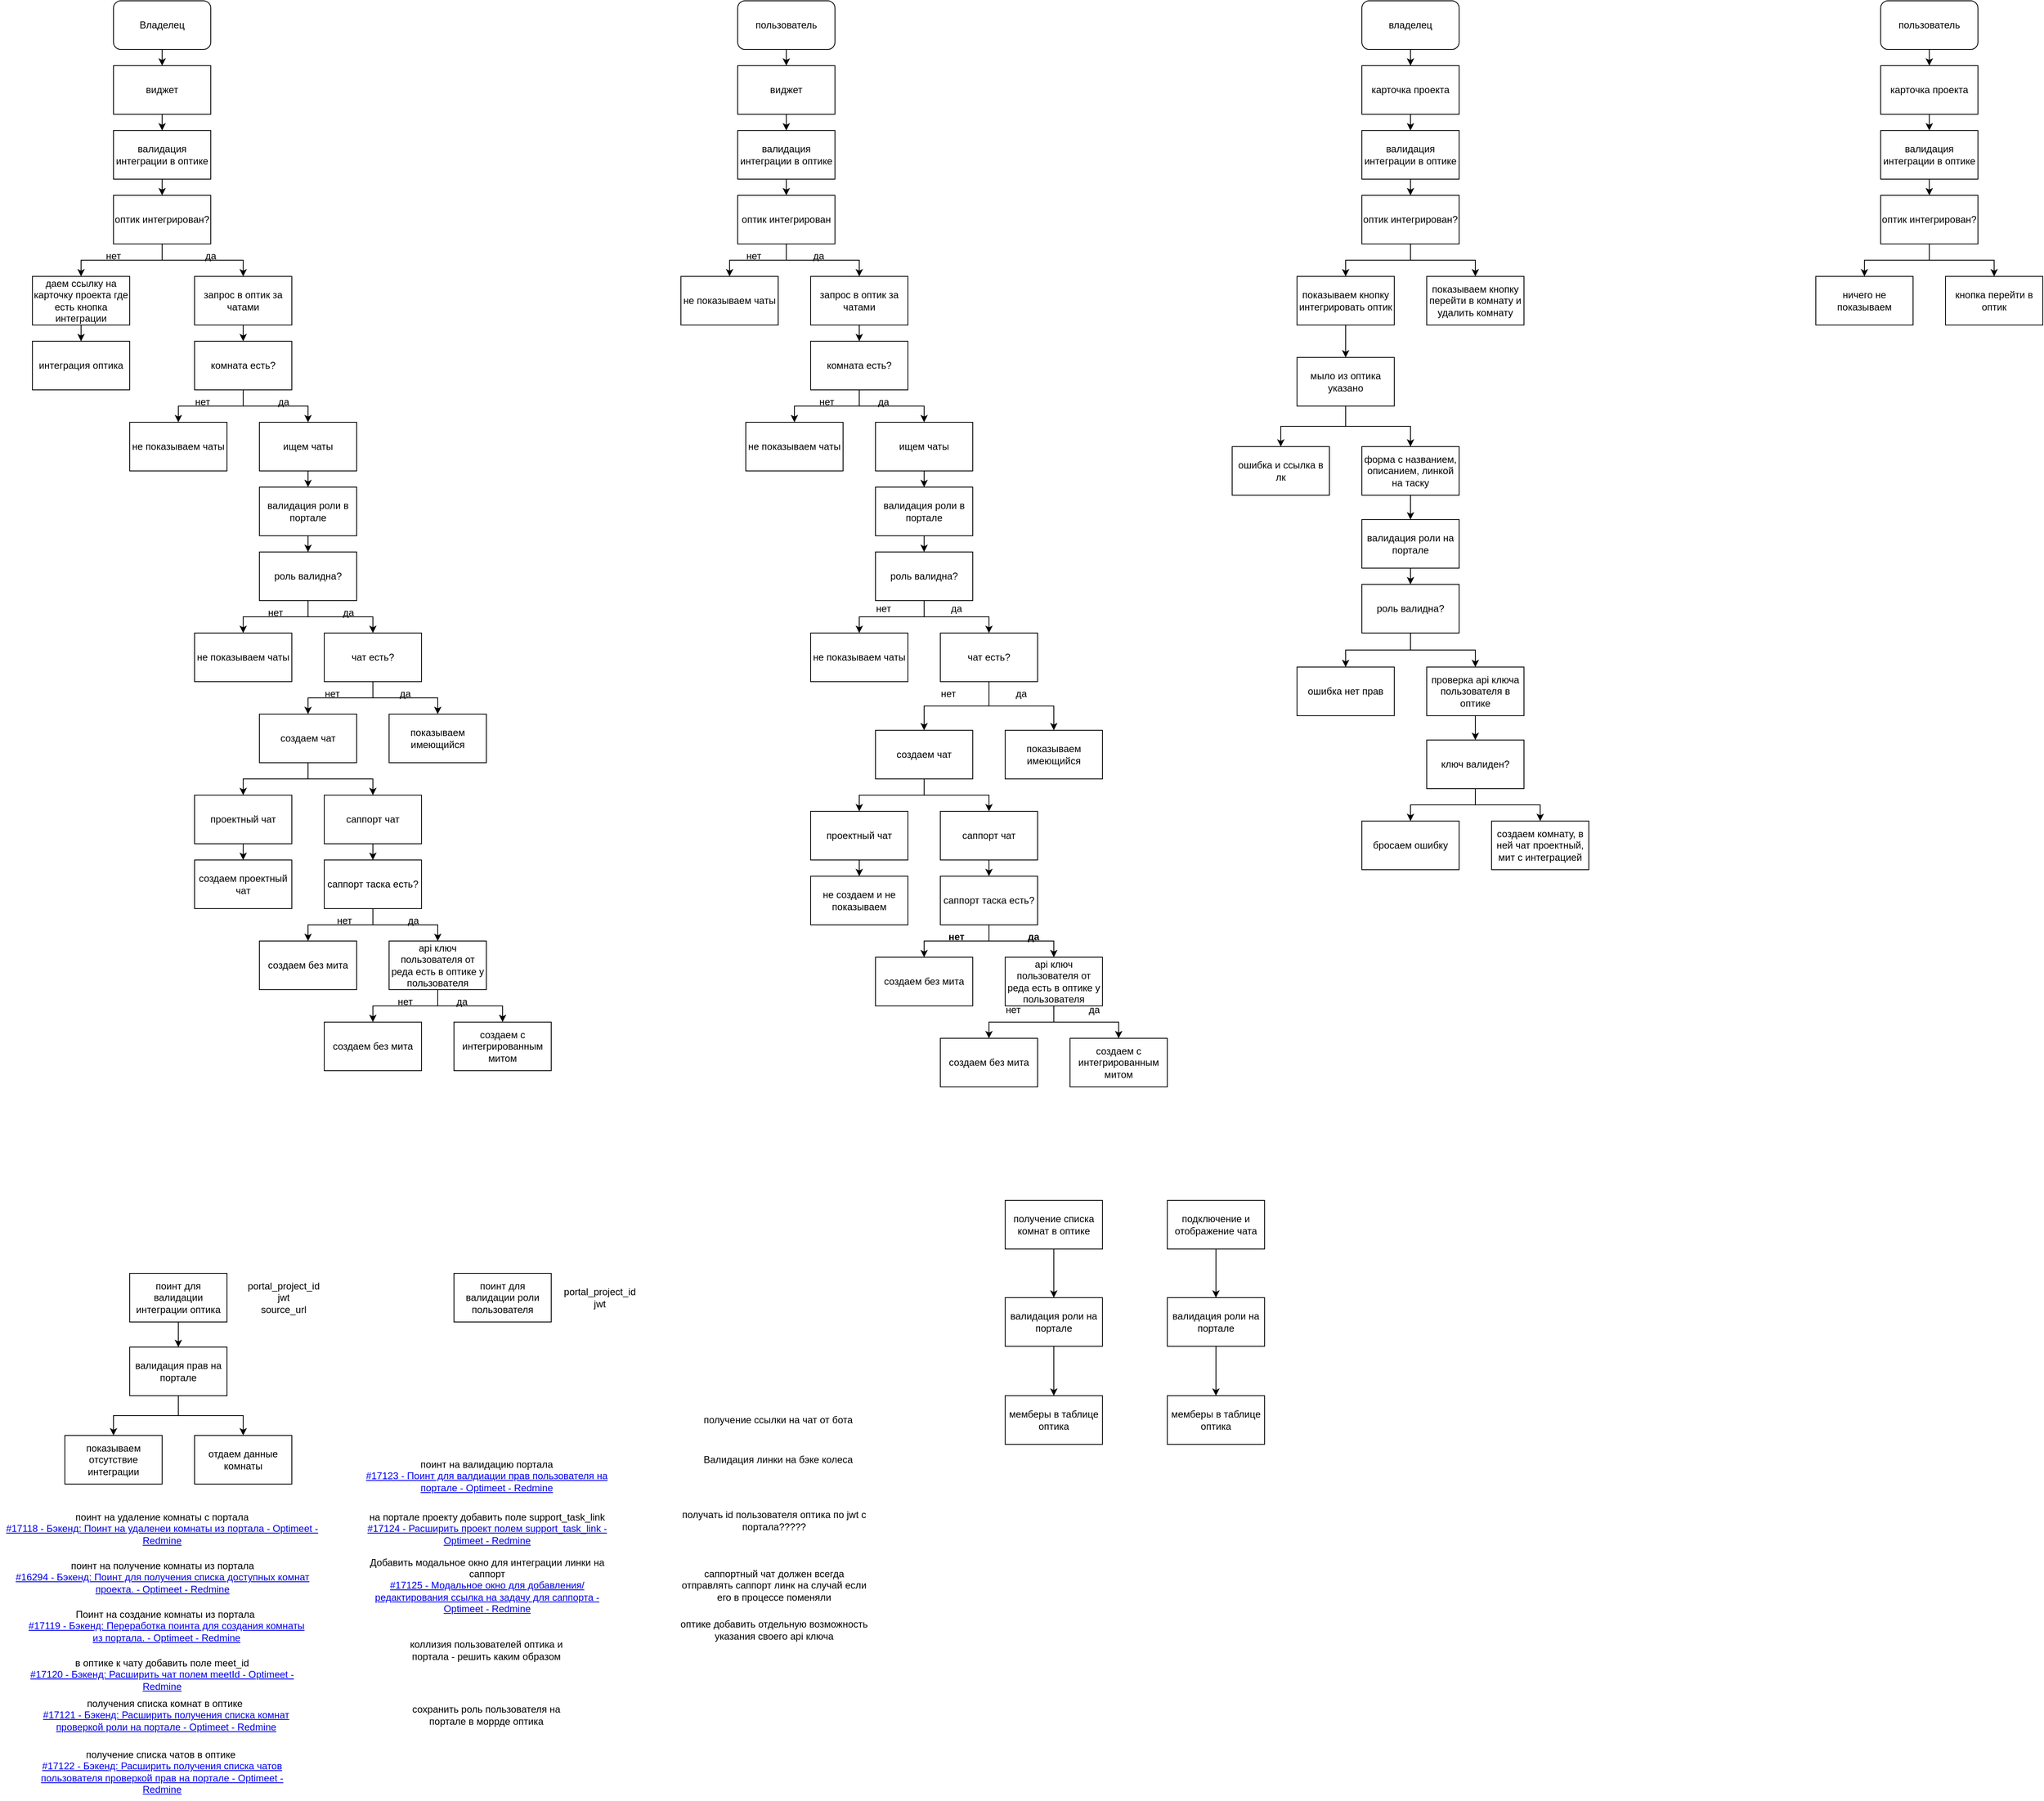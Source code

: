 <mxfile version="26.2.9">
  <diagram name="Page-1" id="PWExgOceeNL8ptxZuhD9">
    <mxGraphModel dx="1420" dy="752" grid="1" gridSize="10" guides="1" tooltips="1" connect="1" arrows="1" fold="1" page="1" pageScale="1" pageWidth="850" pageHeight="1100" math="0" shadow="0">
      <root>
        <mxCell id="0" />
        <mxCell id="1" parent="0" />
        <mxCell id="JFKOX9k7c02xnwiExy_c-92" style="edgeStyle=orthogonalEdgeStyle;rounded=0;orthogonalLoop=1;jettySize=auto;html=1;exitX=0.5;exitY=1;exitDx=0;exitDy=0;entryX=0.5;entryY=0;entryDx=0;entryDy=0;" parent="1" source="JFKOX9k7c02xnwiExy_c-3" target="JFKOX9k7c02xnwiExy_c-4" edge="1">
          <mxGeometry relative="1" as="geometry" />
        </mxCell>
        <mxCell id="JFKOX9k7c02xnwiExy_c-3" value="Владелец" style="rounded=1;whiteSpace=wrap;html=1;" parent="1" vertex="1">
          <mxGeometry x="140" width="120" height="60" as="geometry" />
        </mxCell>
        <mxCell id="JFKOX9k7c02xnwiExy_c-93" style="edgeStyle=orthogonalEdgeStyle;rounded=0;orthogonalLoop=1;jettySize=auto;html=1;exitX=0.5;exitY=1;exitDx=0;exitDy=0;" parent="1" source="JFKOX9k7c02xnwiExy_c-4" target="JFKOX9k7c02xnwiExy_c-82" edge="1">
          <mxGeometry relative="1" as="geometry" />
        </mxCell>
        <mxCell id="JFKOX9k7c02xnwiExy_c-4" value="виджет" style="rounded=0;whiteSpace=wrap;html=1;" parent="1" vertex="1">
          <mxGeometry x="140" y="80" width="120" height="60" as="geometry" />
        </mxCell>
        <mxCell id="JFKOX9k7c02xnwiExy_c-96" style="edgeStyle=orthogonalEdgeStyle;rounded=0;orthogonalLoop=1;jettySize=auto;html=1;exitX=0.5;exitY=1;exitDx=0;exitDy=0;" parent="1" source="JFKOX9k7c02xnwiExy_c-5" target="JFKOX9k7c02xnwiExy_c-6" edge="1">
          <mxGeometry relative="1" as="geometry" />
        </mxCell>
        <mxCell id="JFKOX9k7c02xnwiExy_c-97" style="edgeStyle=orthogonalEdgeStyle;rounded=0;orthogonalLoop=1;jettySize=auto;html=1;exitX=0.5;exitY=1;exitDx=0;exitDy=0;entryX=0.5;entryY=0;entryDx=0;entryDy=0;" parent="1" source="JFKOX9k7c02xnwiExy_c-5" target="JFKOX9k7c02xnwiExy_c-7" edge="1">
          <mxGeometry relative="1" as="geometry" />
        </mxCell>
        <mxCell id="JFKOX9k7c02xnwiExy_c-5" value="оптик интегрирован?" style="rounded=0;whiteSpace=wrap;html=1;" parent="1" vertex="1">
          <mxGeometry x="140" y="240" width="120" height="60" as="geometry" />
        </mxCell>
        <mxCell id="JFKOX9k7c02xnwiExy_c-98" style="edgeStyle=orthogonalEdgeStyle;rounded=0;orthogonalLoop=1;jettySize=auto;html=1;exitX=0.5;exitY=1;exitDx=0;exitDy=0;" parent="1" source="JFKOX9k7c02xnwiExy_c-6" target="JFKOX9k7c02xnwiExy_c-8" edge="1">
          <mxGeometry relative="1" as="geometry" />
        </mxCell>
        <mxCell id="JFKOX9k7c02xnwiExy_c-6" value="даем ссылку на карточку проекта где есть кнопка интеграции" style="rounded=0;whiteSpace=wrap;html=1;" parent="1" vertex="1">
          <mxGeometry x="40" y="340" width="120" height="60" as="geometry" />
        </mxCell>
        <mxCell id="JFKOX9k7c02xnwiExy_c-99" style="edgeStyle=orthogonalEdgeStyle;rounded=0;orthogonalLoop=1;jettySize=auto;html=1;exitX=0.5;exitY=1;exitDx=0;exitDy=0;entryX=0.5;entryY=0;entryDx=0;entryDy=0;" parent="1" source="JFKOX9k7c02xnwiExy_c-7" target="JFKOX9k7c02xnwiExy_c-9" edge="1">
          <mxGeometry relative="1" as="geometry" />
        </mxCell>
        <mxCell id="JFKOX9k7c02xnwiExy_c-7" value="запрос в оптик за чатами" style="rounded=0;whiteSpace=wrap;html=1;" parent="1" vertex="1">
          <mxGeometry x="240" y="340" width="120" height="60" as="geometry" />
        </mxCell>
        <mxCell id="JFKOX9k7c02xnwiExy_c-8" value="интеграция оптика" style="rounded=0;whiteSpace=wrap;html=1;" parent="1" vertex="1">
          <mxGeometry x="40" y="420" width="120" height="60" as="geometry" />
        </mxCell>
        <mxCell id="JFKOX9k7c02xnwiExy_c-100" style="edgeStyle=orthogonalEdgeStyle;rounded=0;orthogonalLoop=1;jettySize=auto;html=1;exitX=0.5;exitY=1;exitDx=0;exitDy=0;" parent="1" source="JFKOX9k7c02xnwiExy_c-9" target="JFKOX9k7c02xnwiExy_c-10" edge="1">
          <mxGeometry relative="1" as="geometry" />
        </mxCell>
        <mxCell id="JFKOX9k7c02xnwiExy_c-101" style="edgeStyle=orthogonalEdgeStyle;rounded=0;orthogonalLoop=1;jettySize=auto;html=1;exitX=0.5;exitY=1;exitDx=0;exitDy=0;" parent="1" source="JFKOX9k7c02xnwiExy_c-9" target="JFKOX9k7c02xnwiExy_c-11" edge="1">
          <mxGeometry relative="1" as="geometry" />
        </mxCell>
        <mxCell id="JFKOX9k7c02xnwiExy_c-9" value="комната есть?" style="rounded=0;whiteSpace=wrap;html=1;" parent="1" vertex="1">
          <mxGeometry x="240" y="420" width="120" height="60" as="geometry" />
        </mxCell>
        <mxCell id="JFKOX9k7c02xnwiExy_c-10" value="не показываем чаты" style="rounded=0;whiteSpace=wrap;html=1;" parent="1" vertex="1">
          <mxGeometry x="160" y="520" width="120" height="60" as="geometry" />
        </mxCell>
        <mxCell id="JFKOX9k7c02xnwiExy_c-102" style="edgeStyle=orthogonalEdgeStyle;rounded=0;orthogonalLoop=1;jettySize=auto;html=1;exitX=0.5;exitY=1;exitDx=0;exitDy=0;entryX=0.5;entryY=0;entryDx=0;entryDy=0;" parent="1" source="JFKOX9k7c02xnwiExy_c-11" target="JFKOX9k7c02xnwiExy_c-14" edge="1">
          <mxGeometry relative="1" as="geometry" />
        </mxCell>
        <mxCell id="JFKOX9k7c02xnwiExy_c-11" value="ищем чаты" style="rounded=0;whiteSpace=wrap;html=1;" parent="1" vertex="1">
          <mxGeometry x="320" y="520" width="120" height="60" as="geometry" />
        </mxCell>
        <mxCell id="JFKOX9k7c02xnwiExy_c-103" style="edgeStyle=orthogonalEdgeStyle;rounded=0;orthogonalLoop=1;jettySize=auto;html=1;exitX=0.5;exitY=1;exitDx=0;exitDy=0;" parent="1" source="JFKOX9k7c02xnwiExy_c-14" target="JFKOX9k7c02xnwiExy_c-15" edge="1">
          <mxGeometry relative="1" as="geometry" />
        </mxCell>
        <mxCell id="JFKOX9k7c02xnwiExy_c-14" value="валидация роли в портале" style="rounded=0;whiteSpace=wrap;html=1;" parent="1" vertex="1">
          <mxGeometry x="320" y="600" width="120" height="60" as="geometry" />
        </mxCell>
        <mxCell id="JFKOX9k7c02xnwiExy_c-104" style="edgeStyle=orthogonalEdgeStyle;rounded=0;orthogonalLoop=1;jettySize=auto;html=1;exitX=0.5;exitY=1;exitDx=0;exitDy=0;" parent="1" source="JFKOX9k7c02xnwiExy_c-15" target="JFKOX9k7c02xnwiExy_c-16" edge="1">
          <mxGeometry relative="1" as="geometry" />
        </mxCell>
        <mxCell id="JFKOX9k7c02xnwiExy_c-105" style="edgeStyle=orthogonalEdgeStyle;rounded=0;orthogonalLoop=1;jettySize=auto;html=1;exitX=0.5;exitY=1;exitDx=0;exitDy=0;" parent="1" source="JFKOX9k7c02xnwiExy_c-15" target="JFKOX9k7c02xnwiExy_c-17" edge="1">
          <mxGeometry relative="1" as="geometry" />
        </mxCell>
        <mxCell id="JFKOX9k7c02xnwiExy_c-15" value="роль валидна?" style="rounded=0;whiteSpace=wrap;html=1;" parent="1" vertex="1">
          <mxGeometry x="320" y="680" width="120" height="60" as="geometry" />
        </mxCell>
        <mxCell id="JFKOX9k7c02xnwiExy_c-16" value="не показываем чаты" style="rounded=0;whiteSpace=wrap;html=1;" parent="1" vertex="1">
          <mxGeometry x="240" y="780" width="120" height="60" as="geometry" />
        </mxCell>
        <mxCell id="JFKOX9k7c02xnwiExy_c-106" style="edgeStyle=orthogonalEdgeStyle;rounded=0;orthogonalLoop=1;jettySize=auto;html=1;exitX=0.5;exitY=1;exitDx=0;exitDy=0;" parent="1" source="JFKOX9k7c02xnwiExy_c-17" target="JFKOX9k7c02xnwiExy_c-18" edge="1">
          <mxGeometry relative="1" as="geometry" />
        </mxCell>
        <mxCell id="JFKOX9k7c02xnwiExy_c-107" style="edgeStyle=orthogonalEdgeStyle;rounded=0;orthogonalLoop=1;jettySize=auto;html=1;exitX=0.5;exitY=1;exitDx=0;exitDy=0;" parent="1" source="JFKOX9k7c02xnwiExy_c-17" target="JFKOX9k7c02xnwiExy_c-19" edge="1">
          <mxGeometry relative="1" as="geometry" />
        </mxCell>
        <mxCell id="JFKOX9k7c02xnwiExy_c-17" value="чат есть?" style="rounded=0;whiteSpace=wrap;html=1;" parent="1" vertex="1">
          <mxGeometry x="400" y="780" width="120" height="60" as="geometry" />
        </mxCell>
        <mxCell id="JFKOX9k7c02xnwiExy_c-108" style="edgeStyle=orthogonalEdgeStyle;rounded=0;orthogonalLoop=1;jettySize=auto;html=1;exitX=0.5;exitY=1;exitDx=0;exitDy=0;entryX=0.5;entryY=0;entryDx=0;entryDy=0;" parent="1" source="JFKOX9k7c02xnwiExy_c-18" target="JFKOX9k7c02xnwiExy_c-20" edge="1">
          <mxGeometry relative="1" as="geometry" />
        </mxCell>
        <mxCell id="JFKOX9k7c02xnwiExy_c-109" style="edgeStyle=orthogonalEdgeStyle;rounded=0;orthogonalLoop=1;jettySize=auto;html=1;exitX=0.5;exitY=1;exitDx=0;exitDy=0;" parent="1" source="JFKOX9k7c02xnwiExy_c-18" target="JFKOX9k7c02xnwiExy_c-21" edge="1">
          <mxGeometry relative="1" as="geometry" />
        </mxCell>
        <mxCell id="JFKOX9k7c02xnwiExy_c-18" value="создаем чат" style="rounded=0;whiteSpace=wrap;html=1;" parent="1" vertex="1">
          <mxGeometry x="320" y="880" width="120" height="60" as="geometry" />
        </mxCell>
        <mxCell id="JFKOX9k7c02xnwiExy_c-19" value="показываем имеющийся" style="rounded=0;whiteSpace=wrap;html=1;" parent="1" vertex="1">
          <mxGeometry x="480" y="880" width="120" height="60" as="geometry" />
        </mxCell>
        <mxCell id="JFKOX9k7c02xnwiExy_c-110" style="edgeStyle=orthogonalEdgeStyle;rounded=0;orthogonalLoop=1;jettySize=auto;html=1;exitX=0.5;exitY=1;exitDx=0;exitDy=0;entryX=0.5;entryY=0;entryDx=0;entryDy=0;" parent="1" source="JFKOX9k7c02xnwiExy_c-20" target="JFKOX9k7c02xnwiExy_c-22" edge="1">
          <mxGeometry relative="1" as="geometry" />
        </mxCell>
        <mxCell id="JFKOX9k7c02xnwiExy_c-20" value="проектный чат" style="rounded=0;whiteSpace=wrap;html=1;" parent="1" vertex="1">
          <mxGeometry x="240" y="980" width="120" height="60" as="geometry" />
        </mxCell>
        <mxCell id="JFKOX9k7c02xnwiExy_c-111" style="edgeStyle=orthogonalEdgeStyle;rounded=0;orthogonalLoop=1;jettySize=auto;html=1;exitX=0.5;exitY=1;exitDx=0;exitDy=0;entryX=0.5;entryY=0;entryDx=0;entryDy=0;" parent="1" source="JFKOX9k7c02xnwiExy_c-21" target="JFKOX9k7c02xnwiExy_c-23" edge="1">
          <mxGeometry relative="1" as="geometry" />
        </mxCell>
        <mxCell id="JFKOX9k7c02xnwiExy_c-21" value="саппорт чат" style="rounded=0;whiteSpace=wrap;html=1;" parent="1" vertex="1">
          <mxGeometry x="400" y="980" width="120" height="60" as="geometry" />
        </mxCell>
        <mxCell id="JFKOX9k7c02xnwiExy_c-22" value="создаем проектный чат" style="rounded=0;whiteSpace=wrap;html=1;" parent="1" vertex="1">
          <mxGeometry x="240" y="1060" width="120" height="60" as="geometry" />
        </mxCell>
        <mxCell id="JFKOX9k7c02xnwiExy_c-112" style="edgeStyle=orthogonalEdgeStyle;rounded=0;orthogonalLoop=1;jettySize=auto;html=1;exitX=0.5;exitY=1;exitDx=0;exitDy=0;entryX=0.5;entryY=0;entryDx=0;entryDy=0;" parent="1" source="JFKOX9k7c02xnwiExy_c-23" target="JFKOX9k7c02xnwiExy_c-24" edge="1">
          <mxGeometry relative="1" as="geometry" />
        </mxCell>
        <mxCell id="JFKOX9k7c02xnwiExy_c-113" style="edgeStyle=orthogonalEdgeStyle;rounded=0;orthogonalLoop=1;jettySize=auto;html=1;exitX=0.5;exitY=1;exitDx=0;exitDy=0;" parent="1" source="JFKOX9k7c02xnwiExy_c-23" target="JFKOX9k7c02xnwiExy_c-31" edge="1">
          <mxGeometry relative="1" as="geometry" />
        </mxCell>
        <mxCell id="JFKOX9k7c02xnwiExy_c-23" value="саппорт таска есть?" style="rounded=0;whiteSpace=wrap;html=1;" parent="1" vertex="1">
          <mxGeometry x="400" y="1060" width="120" height="60" as="geometry" />
        </mxCell>
        <mxCell id="JFKOX9k7c02xnwiExy_c-24" value="создаем без мита" style="rounded=0;whiteSpace=wrap;html=1;" parent="1" vertex="1">
          <mxGeometry x="320" y="1160" width="120" height="60" as="geometry" />
        </mxCell>
        <mxCell id="JFKOX9k7c02xnwiExy_c-25" value="создаем с интегрированным митом" style="rounded=0;whiteSpace=wrap;html=1;" parent="1" vertex="1">
          <mxGeometry x="560" y="1260" width="120" height="60" as="geometry" />
        </mxCell>
        <mxCell id="JFKOX9k7c02xnwiExy_c-137" style="edgeStyle=orthogonalEdgeStyle;rounded=0;orthogonalLoop=1;jettySize=auto;html=1;exitX=0.5;exitY=1;exitDx=0;exitDy=0;entryX=0.5;entryY=0;entryDx=0;entryDy=0;" parent="1" source="JFKOX9k7c02xnwiExy_c-26" target="JFKOX9k7c02xnwiExy_c-27" edge="1">
          <mxGeometry relative="1" as="geometry" />
        </mxCell>
        <mxCell id="JFKOX9k7c02xnwiExy_c-26" value="пользователь" style="rounded=1;whiteSpace=wrap;html=1;" parent="1" vertex="1">
          <mxGeometry x="910" width="120" height="60" as="geometry" />
        </mxCell>
        <mxCell id="JFKOX9k7c02xnwiExy_c-138" style="edgeStyle=orthogonalEdgeStyle;rounded=0;orthogonalLoop=1;jettySize=auto;html=1;exitX=0.5;exitY=1;exitDx=0;exitDy=0;" parent="1" source="JFKOX9k7c02xnwiExy_c-27" target="JFKOX9k7c02xnwiExy_c-83" edge="1">
          <mxGeometry relative="1" as="geometry" />
        </mxCell>
        <mxCell id="JFKOX9k7c02xnwiExy_c-27" value="виджет" style="rounded=0;whiteSpace=wrap;html=1;" parent="1" vertex="1">
          <mxGeometry x="910" y="80" width="120" height="60" as="geometry" />
        </mxCell>
        <mxCell id="JFKOX9k7c02xnwiExy_c-140" style="edgeStyle=orthogonalEdgeStyle;rounded=0;orthogonalLoop=1;jettySize=auto;html=1;exitX=0.5;exitY=1;exitDx=0;exitDy=0;entryX=0.5;entryY=0;entryDx=0;entryDy=0;" parent="1" source="JFKOX9k7c02xnwiExy_c-28" target="JFKOX9k7c02xnwiExy_c-29" edge="1">
          <mxGeometry relative="1" as="geometry" />
        </mxCell>
        <mxCell id="JFKOX9k7c02xnwiExy_c-141" style="edgeStyle=orthogonalEdgeStyle;rounded=0;orthogonalLoop=1;jettySize=auto;html=1;exitX=0.5;exitY=1;exitDx=0;exitDy=0;" parent="1" source="JFKOX9k7c02xnwiExy_c-28" target="JFKOX9k7c02xnwiExy_c-34" edge="1">
          <mxGeometry relative="1" as="geometry" />
        </mxCell>
        <mxCell id="JFKOX9k7c02xnwiExy_c-28" value="оптик интегрирован" style="rounded=0;whiteSpace=wrap;html=1;" parent="1" vertex="1">
          <mxGeometry x="910" y="240" width="120" height="60" as="geometry" />
        </mxCell>
        <mxCell id="JFKOX9k7c02xnwiExy_c-29" value="не показываем чаты" style="rounded=0;whiteSpace=wrap;html=1;" parent="1" vertex="1">
          <mxGeometry x="840" y="340" width="120" height="60" as="geometry" />
        </mxCell>
        <mxCell id="JFKOX9k7c02xnwiExy_c-114" style="edgeStyle=orthogonalEdgeStyle;rounded=0;orthogonalLoop=1;jettySize=auto;html=1;exitX=0.5;exitY=1;exitDx=0;exitDy=0;entryX=0.5;entryY=0;entryDx=0;entryDy=0;" parent="1" source="JFKOX9k7c02xnwiExy_c-31" target="JFKOX9k7c02xnwiExy_c-32" edge="1">
          <mxGeometry relative="1" as="geometry" />
        </mxCell>
        <mxCell id="JFKOX9k7c02xnwiExy_c-115" style="edgeStyle=orthogonalEdgeStyle;rounded=0;orthogonalLoop=1;jettySize=auto;html=1;exitX=0.5;exitY=1;exitDx=0;exitDy=0;" parent="1" source="JFKOX9k7c02xnwiExy_c-31" target="JFKOX9k7c02xnwiExy_c-25" edge="1">
          <mxGeometry relative="1" as="geometry" />
        </mxCell>
        <mxCell id="JFKOX9k7c02xnwiExy_c-31" value="api ключ пользователя от реда есть в оптике у пользователя" style="rounded=0;whiteSpace=wrap;html=1;" parent="1" vertex="1">
          <mxGeometry x="480" y="1160" width="120" height="60" as="geometry" />
        </mxCell>
        <mxCell id="JFKOX9k7c02xnwiExy_c-32" value="создаем без мита" style="rounded=0;whiteSpace=wrap;html=1;" parent="1" vertex="1">
          <mxGeometry x="400" y="1260" width="120" height="60" as="geometry" />
        </mxCell>
        <mxCell id="JFKOX9k7c02xnwiExy_c-142" style="edgeStyle=orthogonalEdgeStyle;rounded=0;orthogonalLoop=1;jettySize=auto;html=1;exitX=0.5;exitY=1;exitDx=0;exitDy=0;" parent="1" source="JFKOX9k7c02xnwiExy_c-34" target="JFKOX9k7c02xnwiExy_c-35" edge="1">
          <mxGeometry relative="1" as="geometry" />
        </mxCell>
        <mxCell id="JFKOX9k7c02xnwiExy_c-34" value="запрос в оптик за чатами" style="rounded=0;whiteSpace=wrap;html=1;" parent="1" vertex="1">
          <mxGeometry x="1000" y="340" width="120" height="60" as="geometry" />
        </mxCell>
        <mxCell id="JFKOX9k7c02xnwiExy_c-143" style="edgeStyle=orthogonalEdgeStyle;rounded=0;orthogonalLoop=1;jettySize=auto;html=1;exitX=0.5;exitY=1;exitDx=0;exitDy=0;" parent="1" source="JFKOX9k7c02xnwiExy_c-35" target="JFKOX9k7c02xnwiExy_c-37" edge="1">
          <mxGeometry relative="1" as="geometry" />
        </mxCell>
        <mxCell id="JFKOX9k7c02xnwiExy_c-145" style="edgeStyle=orthogonalEdgeStyle;rounded=0;orthogonalLoop=1;jettySize=auto;html=1;exitX=0.5;exitY=1;exitDx=0;exitDy=0;entryX=0.5;entryY=0;entryDx=0;entryDy=0;" parent="1" source="JFKOX9k7c02xnwiExy_c-35" target="JFKOX9k7c02xnwiExy_c-36" edge="1">
          <mxGeometry relative="1" as="geometry" />
        </mxCell>
        <mxCell id="JFKOX9k7c02xnwiExy_c-35" value="комната есть?" style="rounded=0;whiteSpace=wrap;html=1;" parent="1" vertex="1">
          <mxGeometry x="1000" y="420" width="120" height="60" as="geometry" />
        </mxCell>
        <mxCell id="JFKOX9k7c02xnwiExy_c-36" value="не показываем чаты" style="rounded=0;whiteSpace=wrap;html=1;" parent="1" vertex="1">
          <mxGeometry x="920" y="520" width="120" height="60" as="geometry" />
        </mxCell>
        <mxCell id="JFKOX9k7c02xnwiExy_c-146" style="edgeStyle=orthogonalEdgeStyle;rounded=0;orthogonalLoop=1;jettySize=auto;html=1;exitX=0.5;exitY=1;exitDx=0;exitDy=0;entryX=0.5;entryY=0;entryDx=0;entryDy=0;" parent="1" source="JFKOX9k7c02xnwiExy_c-37" target="JFKOX9k7c02xnwiExy_c-38" edge="1">
          <mxGeometry relative="1" as="geometry" />
        </mxCell>
        <mxCell id="JFKOX9k7c02xnwiExy_c-37" value="ищем чаты" style="rounded=0;whiteSpace=wrap;html=1;" parent="1" vertex="1">
          <mxGeometry x="1080" y="520" width="120" height="60" as="geometry" />
        </mxCell>
        <mxCell id="JFKOX9k7c02xnwiExy_c-147" style="edgeStyle=orthogonalEdgeStyle;rounded=0;orthogonalLoop=1;jettySize=auto;html=1;exitX=0.5;exitY=1;exitDx=0;exitDy=0;entryX=0.5;entryY=0;entryDx=0;entryDy=0;" parent="1" source="JFKOX9k7c02xnwiExy_c-38" target="JFKOX9k7c02xnwiExy_c-39" edge="1">
          <mxGeometry relative="1" as="geometry" />
        </mxCell>
        <mxCell id="JFKOX9k7c02xnwiExy_c-38" value="валидация роли в портале" style="rounded=0;whiteSpace=wrap;html=1;" parent="1" vertex="1">
          <mxGeometry x="1080" y="600" width="120" height="60" as="geometry" />
        </mxCell>
        <mxCell id="JFKOX9k7c02xnwiExy_c-148" style="edgeStyle=orthogonalEdgeStyle;rounded=0;orthogonalLoop=1;jettySize=auto;html=1;exitX=0.5;exitY=1;exitDx=0;exitDy=0;entryX=0.5;entryY=0;entryDx=0;entryDy=0;" parent="1" source="JFKOX9k7c02xnwiExy_c-39" target="JFKOX9k7c02xnwiExy_c-40" edge="1">
          <mxGeometry relative="1" as="geometry" />
        </mxCell>
        <mxCell id="JFKOX9k7c02xnwiExy_c-149" style="edgeStyle=orthogonalEdgeStyle;rounded=0;orthogonalLoop=1;jettySize=auto;html=1;exitX=0.5;exitY=1;exitDx=0;exitDy=0;" parent="1" source="JFKOX9k7c02xnwiExy_c-39" target="JFKOX9k7c02xnwiExy_c-41" edge="1">
          <mxGeometry relative="1" as="geometry" />
        </mxCell>
        <mxCell id="JFKOX9k7c02xnwiExy_c-39" value="роль валидна?" style="rounded=0;whiteSpace=wrap;html=1;" parent="1" vertex="1">
          <mxGeometry x="1080" y="680" width="120" height="60" as="geometry" />
        </mxCell>
        <mxCell id="JFKOX9k7c02xnwiExy_c-40" value="не показываем чаты" style="rounded=0;whiteSpace=wrap;html=1;" parent="1" vertex="1">
          <mxGeometry x="1000" y="780" width="120" height="60" as="geometry" />
        </mxCell>
        <mxCell id="JFKOX9k7c02xnwiExy_c-154" style="edgeStyle=orthogonalEdgeStyle;rounded=0;orthogonalLoop=1;jettySize=auto;html=1;exitX=0.5;exitY=1;exitDx=0;exitDy=0;" parent="1" source="JFKOX9k7c02xnwiExy_c-41" target="JFKOX9k7c02xnwiExy_c-42" edge="1">
          <mxGeometry relative="1" as="geometry" />
        </mxCell>
        <mxCell id="JFKOX9k7c02xnwiExy_c-155" style="edgeStyle=orthogonalEdgeStyle;rounded=0;orthogonalLoop=1;jettySize=auto;html=1;exitX=0.5;exitY=1;exitDx=0;exitDy=0;" parent="1" source="JFKOX9k7c02xnwiExy_c-41" target="JFKOX9k7c02xnwiExy_c-43" edge="1">
          <mxGeometry relative="1" as="geometry" />
        </mxCell>
        <mxCell id="JFKOX9k7c02xnwiExy_c-41" value="чат есть?" style="rounded=0;whiteSpace=wrap;html=1;" parent="1" vertex="1">
          <mxGeometry x="1160" y="780" width="120" height="60" as="geometry" />
        </mxCell>
        <mxCell id="JFKOX9k7c02xnwiExy_c-156" style="edgeStyle=orthogonalEdgeStyle;rounded=0;orthogonalLoop=1;jettySize=auto;html=1;exitX=0.5;exitY=1;exitDx=0;exitDy=0;" parent="1" source="JFKOX9k7c02xnwiExy_c-42" target="JFKOX9k7c02xnwiExy_c-44" edge="1">
          <mxGeometry relative="1" as="geometry" />
        </mxCell>
        <mxCell id="JFKOX9k7c02xnwiExy_c-157" style="edgeStyle=orthogonalEdgeStyle;rounded=0;orthogonalLoop=1;jettySize=auto;html=1;exitX=0.5;exitY=1;exitDx=0;exitDy=0;" parent="1" source="JFKOX9k7c02xnwiExy_c-42" target="JFKOX9k7c02xnwiExy_c-45" edge="1">
          <mxGeometry relative="1" as="geometry" />
        </mxCell>
        <mxCell id="JFKOX9k7c02xnwiExy_c-42" value="создаем чат" style="rounded=0;whiteSpace=wrap;html=1;" parent="1" vertex="1">
          <mxGeometry x="1080" y="900" width="120" height="60" as="geometry" />
        </mxCell>
        <mxCell id="JFKOX9k7c02xnwiExy_c-43" value="показываем имеющийся" style="rounded=0;whiteSpace=wrap;html=1;" parent="1" vertex="1">
          <mxGeometry x="1240" y="900" width="120" height="60" as="geometry" />
        </mxCell>
        <mxCell id="JFKOX9k7c02xnwiExy_c-158" style="edgeStyle=orthogonalEdgeStyle;rounded=0;orthogonalLoop=1;jettySize=auto;html=1;exitX=0.5;exitY=1;exitDx=0;exitDy=0;entryX=0.5;entryY=0;entryDx=0;entryDy=0;" parent="1" source="JFKOX9k7c02xnwiExy_c-44" target="JFKOX9k7c02xnwiExy_c-46" edge="1">
          <mxGeometry relative="1" as="geometry" />
        </mxCell>
        <mxCell id="JFKOX9k7c02xnwiExy_c-44" value="проектный чат" style="rounded=0;whiteSpace=wrap;html=1;" parent="1" vertex="1">
          <mxGeometry x="1000" y="1000" width="120" height="60" as="geometry" />
        </mxCell>
        <mxCell id="JFKOX9k7c02xnwiExy_c-159" style="edgeStyle=orthogonalEdgeStyle;rounded=0;orthogonalLoop=1;jettySize=auto;html=1;exitX=0.5;exitY=1;exitDx=0;exitDy=0;entryX=0.5;entryY=0;entryDx=0;entryDy=0;" parent="1" source="JFKOX9k7c02xnwiExy_c-45" target="JFKOX9k7c02xnwiExy_c-47" edge="1">
          <mxGeometry relative="1" as="geometry" />
        </mxCell>
        <mxCell id="JFKOX9k7c02xnwiExy_c-45" value="саппорт чат" style="rounded=0;whiteSpace=wrap;html=1;" parent="1" vertex="1">
          <mxGeometry x="1160" y="1000" width="120" height="60" as="geometry" />
        </mxCell>
        <mxCell id="JFKOX9k7c02xnwiExy_c-46" value="не создаем и не показываем" style="rounded=0;whiteSpace=wrap;html=1;" parent="1" vertex="1">
          <mxGeometry x="1000" y="1080" width="120" height="60" as="geometry" />
        </mxCell>
        <mxCell id="JFKOX9k7c02xnwiExy_c-160" style="edgeStyle=orthogonalEdgeStyle;rounded=0;orthogonalLoop=1;jettySize=auto;html=1;exitX=0.5;exitY=1;exitDx=0;exitDy=0;entryX=0.5;entryY=0;entryDx=0;entryDy=0;" parent="1" source="JFKOX9k7c02xnwiExy_c-47" target="JFKOX9k7c02xnwiExy_c-48" edge="1">
          <mxGeometry relative="1" as="geometry" />
        </mxCell>
        <mxCell id="JFKOX9k7c02xnwiExy_c-161" style="edgeStyle=orthogonalEdgeStyle;rounded=0;orthogonalLoop=1;jettySize=auto;html=1;exitX=0.5;exitY=1;exitDx=0;exitDy=0;" parent="1" source="JFKOX9k7c02xnwiExy_c-47" target="JFKOX9k7c02xnwiExy_c-50" edge="1">
          <mxGeometry relative="1" as="geometry" />
        </mxCell>
        <mxCell id="JFKOX9k7c02xnwiExy_c-47" value="саппорт таска есть?" style="rounded=0;whiteSpace=wrap;html=1;" parent="1" vertex="1">
          <mxGeometry x="1160" y="1080" width="120" height="60" as="geometry" />
        </mxCell>
        <mxCell id="JFKOX9k7c02xnwiExy_c-48" value="создаем без мита" style="rounded=0;whiteSpace=wrap;html=1;" parent="1" vertex="1">
          <mxGeometry x="1080" y="1180" width="120" height="60" as="geometry" />
        </mxCell>
        <mxCell id="JFKOX9k7c02xnwiExy_c-49" value="создаем с интегрированным митом" style="rounded=0;whiteSpace=wrap;html=1;" parent="1" vertex="1">
          <mxGeometry x="1320" y="1280" width="120" height="60" as="geometry" />
        </mxCell>
        <mxCell id="JFKOX9k7c02xnwiExy_c-162" style="edgeStyle=orthogonalEdgeStyle;rounded=0;orthogonalLoop=1;jettySize=auto;html=1;exitX=0.5;exitY=1;exitDx=0;exitDy=0;entryX=0.5;entryY=0;entryDx=0;entryDy=0;" parent="1" source="JFKOX9k7c02xnwiExy_c-50" target="JFKOX9k7c02xnwiExy_c-51" edge="1">
          <mxGeometry relative="1" as="geometry" />
        </mxCell>
        <mxCell id="JFKOX9k7c02xnwiExy_c-163" style="edgeStyle=orthogonalEdgeStyle;rounded=0;orthogonalLoop=1;jettySize=auto;html=1;exitX=0.5;exitY=1;exitDx=0;exitDy=0;" parent="1" source="JFKOX9k7c02xnwiExy_c-50" target="JFKOX9k7c02xnwiExy_c-49" edge="1">
          <mxGeometry relative="1" as="geometry" />
        </mxCell>
        <mxCell id="JFKOX9k7c02xnwiExy_c-50" value="api ключ пользователя от реда есть в оптике у пользователя" style="rounded=0;whiteSpace=wrap;html=1;" parent="1" vertex="1">
          <mxGeometry x="1240" y="1180" width="120" height="60" as="geometry" />
        </mxCell>
        <mxCell id="JFKOX9k7c02xnwiExy_c-51" value="создаем без мита" style="rounded=0;whiteSpace=wrap;html=1;" parent="1" vertex="1">
          <mxGeometry x="1160" y="1280" width="120" height="60" as="geometry" />
        </mxCell>
        <mxCell id="JFKOX9k7c02xnwiExy_c-178" style="edgeStyle=orthogonalEdgeStyle;rounded=0;orthogonalLoop=1;jettySize=auto;html=1;exitX=0.5;exitY=1;exitDx=0;exitDy=0;entryX=0.5;entryY=0;entryDx=0;entryDy=0;" parent="1" source="JFKOX9k7c02xnwiExy_c-53" target="JFKOX9k7c02xnwiExy_c-84" edge="1">
          <mxGeometry relative="1" as="geometry" />
        </mxCell>
        <mxCell id="JFKOX9k7c02xnwiExy_c-53" value="карточка проекта" style="rounded=0;whiteSpace=wrap;html=1;" parent="1" vertex="1">
          <mxGeometry x="1680" y="80" width="120" height="60" as="geometry" />
        </mxCell>
        <mxCell id="JFKOX9k7c02xnwiExy_c-177" style="edgeStyle=orthogonalEdgeStyle;rounded=0;orthogonalLoop=1;jettySize=auto;html=1;exitX=0.5;exitY=1;exitDx=0;exitDy=0;entryX=0.5;entryY=0;entryDx=0;entryDy=0;" parent="1" source="JFKOX9k7c02xnwiExy_c-54" target="JFKOX9k7c02xnwiExy_c-53" edge="1">
          <mxGeometry relative="1" as="geometry" />
        </mxCell>
        <mxCell id="JFKOX9k7c02xnwiExy_c-54" value="владелец" style="rounded=1;whiteSpace=wrap;html=1;" parent="1" vertex="1">
          <mxGeometry x="1680" width="120" height="60" as="geometry" />
        </mxCell>
        <mxCell id="JFKOX9k7c02xnwiExy_c-180" style="edgeStyle=orthogonalEdgeStyle;rounded=0;orthogonalLoop=1;jettySize=auto;html=1;exitX=0.5;exitY=1;exitDx=0;exitDy=0;entryX=0.5;entryY=0;entryDx=0;entryDy=0;" parent="1" source="JFKOX9k7c02xnwiExy_c-55" target="JFKOX9k7c02xnwiExy_c-57" edge="1">
          <mxGeometry relative="1" as="geometry" />
        </mxCell>
        <mxCell id="JFKOX9k7c02xnwiExy_c-191" style="edgeStyle=orthogonalEdgeStyle;rounded=0;orthogonalLoop=1;jettySize=auto;html=1;exitX=0.5;exitY=1;exitDx=0;exitDy=0;" parent="1" source="JFKOX9k7c02xnwiExy_c-55" target="JFKOX9k7c02xnwiExy_c-56" edge="1">
          <mxGeometry relative="1" as="geometry" />
        </mxCell>
        <mxCell id="JFKOX9k7c02xnwiExy_c-55" value="оптик интегрирован?" style="rounded=0;whiteSpace=wrap;html=1;" parent="1" vertex="1">
          <mxGeometry x="1680" y="240" width="120" height="60" as="geometry" />
        </mxCell>
        <mxCell id="JFKOX9k7c02xnwiExy_c-56" value="показываем кнопку перейти в комнату и удалить комнату" style="rounded=0;whiteSpace=wrap;html=1;" parent="1" vertex="1">
          <mxGeometry x="1760" y="340" width="120" height="60" as="geometry" />
        </mxCell>
        <mxCell id="JFKOX9k7c02xnwiExy_c-181" style="edgeStyle=orthogonalEdgeStyle;rounded=0;orthogonalLoop=1;jettySize=auto;html=1;exitX=0.5;exitY=1;exitDx=0;exitDy=0;entryX=0.5;entryY=0;entryDx=0;entryDy=0;" parent="1" source="JFKOX9k7c02xnwiExy_c-57" target="JFKOX9k7c02xnwiExy_c-58" edge="1">
          <mxGeometry relative="1" as="geometry" />
        </mxCell>
        <mxCell id="JFKOX9k7c02xnwiExy_c-57" value="показываем кнопку интегрировать оптик" style="rounded=0;whiteSpace=wrap;html=1;" parent="1" vertex="1">
          <mxGeometry x="1600" y="340" width="120" height="60" as="geometry" />
        </mxCell>
        <mxCell id="JFKOX9k7c02xnwiExy_c-182" style="edgeStyle=orthogonalEdgeStyle;rounded=0;orthogonalLoop=1;jettySize=auto;html=1;exitX=0.5;exitY=1;exitDx=0;exitDy=0;" parent="1" source="JFKOX9k7c02xnwiExy_c-58" target="JFKOX9k7c02xnwiExy_c-59" edge="1">
          <mxGeometry relative="1" as="geometry" />
        </mxCell>
        <mxCell id="JFKOX9k7c02xnwiExy_c-183" style="edgeStyle=orthogonalEdgeStyle;rounded=0;orthogonalLoop=1;jettySize=auto;html=1;exitX=0.5;exitY=1;exitDx=0;exitDy=0;" parent="1" source="JFKOX9k7c02xnwiExy_c-58" target="JFKOX9k7c02xnwiExy_c-60" edge="1">
          <mxGeometry relative="1" as="geometry" />
        </mxCell>
        <mxCell id="JFKOX9k7c02xnwiExy_c-58" value="мыло из оптика указано" style="rounded=0;whiteSpace=wrap;html=1;" parent="1" vertex="1">
          <mxGeometry x="1600" y="440" width="120" height="60" as="geometry" />
        </mxCell>
        <mxCell id="JFKOX9k7c02xnwiExy_c-59" value="ошибка и ссылка в лк" style="rounded=0;whiteSpace=wrap;html=1;" parent="1" vertex="1">
          <mxGeometry x="1520" y="550" width="120" height="60" as="geometry" />
        </mxCell>
        <mxCell id="JFKOX9k7c02xnwiExy_c-184" style="edgeStyle=orthogonalEdgeStyle;rounded=0;orthogonalLoop=1;jettySize=auto;html=1;exitX=0.5;exitY=1;exitDx=0;exitDy=0;entryX=0.5;entryY=0;entryDx=0;entryDy=0;" parent="1" source="JFKOX9k7c02xnwiExy_c-60" target="JFKOX9k7c02xnwiExy_c-61" edge="1">
          <mxGeometry relative="1" as="geometry" />
        </mxCell>
        <mxCell id="JFKOX9k7c02xnwiExy_c-60" value="форма с названием, описанием, линкой на таску" style="rounded=0;whiteSpace=wrap;html=1;" parent="1" vertex="1">
          <mxGeometry x="1680" y="550" width="120" height="60" as="geometry" />
        </mxCell>
        <mxCell id="JFKOX9k7c02xnwiExy_c-185" style="edgeStyle=orthogonalEdgeStyle;rounded=0;orthogonalLoop=1;jettySize=auto;html=1;exitX=0.5;exitY=1;exitDx=0;exitDy=0;" parent="1" source="JFKOX9k7c02xnwiExy_c-61" target="JFKOX9k7c02xnwiExy_c-62" edge="1">
          <mxGeometry relative="1" as="geometry" />
        </mxCell>
        <mxCell id="JFKOX9k7c02xnwiExy_c-61" value="валидация роли на портале" style="rounded=0;whiteSpace=wrap;html=1;" parent="1" vertex="1">
          <mxGeometry x="1680" y="640" width="120" height="60" as="geometry" />
        </mxCell>
        <mxCell id="JFKOX9k7c02xnwiExy_c-186" style="edgeStyle=orthogonalEdgeStyle;rounded=0;orthogonalLoop=1;jettySize=auto;html=1;exitX=0.5;exitY=1;exitDx=0;exitDy=0;entryX=0.5;entryY=0;entryDx=0;entryDy=0;" parent="1" source="JFKOX9k7c02xnwiExy_c-62" target="JFKOX9k7c02xnwiExy_c-63" edge="1">
          <mxGeometry relative="1" as="geometry" />
        </mxCell>
        <mxCell id="JFKOX9k7c02xnwiExy_c-187" style="edgeStyle=orthogonalEdgeStyle;rounded=0;orthogonalLoop=1;jettySize=auto;html=1;exitX=0.5;exitY=1;exitDx=0;exitDy=0;" parent="1" source="JFKOX9k7c02xnwiExy_c-62" target="JFKOX9k7c02xnwiExy_c-64" edge="1">
          <mxGeometry relative="1" as="geometry" />
        </mxCell>
        <mxCell id="JFKOX9k7c02xnwiExy_c-62" value="роль валидна?" style="rounded=0;whiteSpace=wrap;html=1;" parent="1" vertex="1">
          <mxGeometry x="1680" y="720" width="120" height="60" as="geometry" />
        </mxCell>
        <mxCell id="JFKOX9k7c02xnwiExy_c-63" value="ошибка нет прав" style="rounded=0;whiteSpace=wrap;html=1;" parent="1" vertex="1">
          <mxGeometry x="1600" y="822" width="120" height="60" as="geometry" />
        </mxCell>
        <mxCell id="JFKOX9k7c02xnwiExy_c-188" style="edgeStyle=orthogonalEdgeStyle;rounded=0;orthogonalLoop=1;jettySize=auto;html=1;exitX=0.5;exitY=1;exitDx=0;exitDy=0;entryX=0.5;entryY=0;entryDx=0;entryDy=0;" parent="1" source="JFKOX9k7c02xnwiExy_c-64" target="JFKOX9k7c02xnwiExy_c-65" edge="1">
          <mxGeometry relative="1" as="geometry" />
        </mxCell>
        <mxCell id="JFKOX9k7c02xnwiExy_c-64" value="проверка api ключа пользователя в оптике" style="rounded=0;whiteSpace=wrap;html=1;" parent="1" vertex="1">
          <mxGeometry x="1760" y="822" width="120" height="60" as="geometry" />
        </mxCell>
        <mxCell id="JFKOX9k7c02xnwiExy_c-189" style="edgeStyle=orthogonalEdgeStyle;rounded=0;orthogonalLoop=1;jettySize=auto;html=1;exitX=0.5;exitY=1;exitDx=0;exitDy=0;" parent="1" source="JFKOX9k7c02xnwiExy_c-65" target="JFKOX9k7c02xnwiExy_c-67" edge="1">
          <mxGeometry relative="1" as="geometry" />
        </mxCell>
        <mxCell id="JFKOX9k7c02xnwiExy_c-190" style="edgeStyle=orthogonalEdgeStyle;rounded=0;orthogonalLoop=1;jettySize=auto;html=1;exitX=0.5;exitY=1;exitDx=0;exitDy=0;" parent="1" source="JFKOX9k7c02xnwiExy_c-65" target="JFKOX9k7c02xnwiExy_c-66" edge="1">
          <mxGeometry relative="1" as="geometry" />
        </mxCell>
        <mxCell id="JFKOX9k7c02xnwiExy_c-65" value="ключ валиден?" style="rounded=0;whiteSpace=wrap;html=1;" parent="1" vertex="1">
          <mxGeometry x="1760" y="912" width="120" height="60" as="geometry" />
        </mxCell>
        <mxCell id="JFKOX9k7c02xnwiExy_c-66" value="создаем комнату, в ней чат проектный, мит с интеграцией" style="rounded=0;whiteSpace=wrap;html=1;" parent="1" vertex="1">
          <mxGeometry x="1840" y="1012" width="120" height="60" as="geometry" />
        </mxCell>
        <mxCell id="JFKOX9k7c02xnwiExy_c-67" value="бросаем ошибку" style="rounded=0;whiteSpace=wrap;html=1;" parent="1" vertex="1">
          <mxGeometry x="1680" y="1012" width="120" height="60" as="geometry" />
        </mxCell>
        <mxCell id="JFKOX9k7c02xnwiExy_c-192" style="edgeStyle=orthogonalEdgeStyle;rounded=0;orthogonalLoop=1;jettySize=auto;html=1;exitX=0.5;exitY=1;exitDx=0;exitDy=0;entryX=0.5;entryY=0;entryDx=0;entryDy=0;" parent="1" source="JFKOX9k7c02xnwiExy_c-69" target="JFKOX9k7c02xnwiExy_c-70" edge="1">
          <mxGeometry relative="1" as="geometry" />
        </mxCell>
        <mxCell id="JFKOX9k7c02xnwiExy_c-69" value="пользователь" style="rounded=1;whiteSpace=wrap;html=1;" parent="1" vertex="1">
          <mxGeometry x="2320" width="120" height="60" as="geometry" />
        </mxCell>
        <mxCell id="JFKOX9k7c02xnwiExy_c-193" style="edgeStyle=orthogonalEdgeStyle;rounded=0;orthogonalLoop=1;jettySize=auto;html=1;exitX=0.5;exitY=1;exitDx=0;exitDy=0;entryX=0.5;entryY=0;entryDx=0;entryDy=0;" parent="1" source="JFKOX9k7c02xnwiExy_c-70" target="JFKOX9k7c02xnwiExy_c-85" edge="1">
          <mxGeometry relative="1" as="geometry" />
        </mxCell>
        <mxCell id="JFKOX9k7c02xnwiExy_c-70" value="карточка проекта" style="rounded=0;whiteSpace=wrap;html=1;" parent="1" vertex="1">
          <mxGeometry x="2320" y="80" width="120" height="60" as="geometry" />
        </mxCell>
        <mxCell id="JFKOX9k7c02xnwiExy_c-195" style="edgeStyle=orthogonalEdgeStyle;rounded=0;orthogonalLoop=1;jettySize=auto;html=1;exitX=0.5;exitY=1;exitDx=0;exitDy=0;entryX=0.5;entryY=0;entryDx=0;entryDy=0;" parent="1" source="JFKOX9k7c02xnwiExy_c-71" target="JFKOX9k7c02xnwiExy_c-72" edge="1">
          <mxGeometry relative="1" as="geometry" />
        </mxCell>
        <mxCell id="JFKOX9k7c02xnwiExy_c-196" style="edgeStyle=orthogonalEdgeStyle;rounded=0;orthogonalLoop=1;jettySize=auto;html=1;exitX=0.5;exitY=1;exitDx=0;exitDy=0;" parent="1" source="JFKOX9k7c02xnwiExy_c-71" target="JFKOX9k7c02xnwiExy_c-73" edge="1">
          <mxGeometry relative="1" as="geometry" />
        </mxCell>
        <mxCell id="JFKOX9k7c02xnwiExy_c-71" value="оптик интегрирован?" style="rounded=0;whiteSpace=wrap;html=1;" parent="1" vertex="1">
          <mxGeometry x="2320" y="240" width="120" height="60" as="geometry" />
        </mxCell>
        <mxCell id="JFKOX9k7c02xnwiExy_c-72" value="ничего не показываем" style="rounded=0;whiteSpace=wrap;html=1;" parent="1" vertex="1">
          <mxGeometry x="2240" y="340" width="120" height="60" as="geometry" />
        </mxCell>
        <mxCell id="JFKOX9k7c02xnwiExy_c-73" value="кнопка перейти в оптик" style="rounded=0;whiteSpace=wrap;html=1;" parent="1" vertex="1">
          <mxGeometry x="2400" y="340" width="120" height="60" as="geometry" />
        </mxCell>
        <mxCell id="JFKOX9k7c02xnwiExy_c-170" style="edgeStyle=orthogonalEdgeStyle;rounded=0;orthogonalLoop=1;jettySize=auto;html=1;exitX=0.5;exitY=1;exitDx=0;exitDy=0;" parent="1" source="JFKOX9k7c02xnwiExy_c-74" target="JFKOX9k7c02xnwiExy_c-78" edge="1">
          <mxGeometry relative="1" as="geometry" />
        </mxCell>
        <mxCell id="JFKOX9k7c02xnwiExy_c-74" value="поинт для валидации интеграции оптика" style="rounded=0;whiteSpace=wrap;html=1;" parent="1" vertex="1">
          <mxGeometry x="160" y="1570" width="120" height="60" as="geometry" />
        </mxCell>
        <mxCell id="JFKOX9k7c02xnwiExy_c-75" value="поинт для валидации роли пользователя" style="rounded=0;whiteSpace=wrap;html=1;" parent="1" vertex="1">
          <mxGeometry x="560" y="1570" width="120" height="60" as="geometry" />
        </mxCell>
        <mxCell id="JFKOX9k7c02xnwiExy_c-171" style="edgeStyle=orthogonalEdgeStyle;rounded=0;orthogonalLoop=1;jettySize=auto;html=1;exitX=0.5;exitY=1;exitDx=0;exitDy=0;entryX=0.5;entryY=0;entryDx=0;entryDy=0;" parent="1" source="JFKOX9k7c02xnwiExy_c-78" target="JFKOX9k7c02xnwiExy_c-80" edge="1">
          <mxGeometry relative="1" as="geometry" />
        </mxCell>
        <mxCell id="JFKOX9k7c02xnwiExy_c-172" style="edgeStyle=orthogonalEdgeStyle;rounded=0;orthogonalLoop=1;jettySize=auto;html=1;exitX=0.5;exitY=1;exitDx=0;exitDy=0;" parent="1" source="JFKOX9k7c02xnwiExy_c-78" target="JFKOX9k7c02xnwiExy_c-81" edge="1">
          <mxGeometry relative="1" as="geometry" />
        </mxCell>
        <mxCell id="JFKOX9k7c02xnwiExy_c-78" value="валидация прав на портале" style="rounded=0;whiteSpace=wrap;html=1;" parent="1" vertex="1">
          <mxGeometry x="160" y="1661" width="120" height="60" as="geometry" />
        </mxCell>
        <mxCell id="JFKOX9k7c02xnwiExy_c-80" value="показываем отсутствие интеграции" style="rounded=0;whiteSpace=wrap;html=1;" parent="1" vertex="1">
          <mxGeometry x="80" y="1770" width="120" height="60" as="geometry" />
        </mxCell>
        <mxCell id="JFKOX9k7c02xnwiExy_c-81" value="отдаем данные комнаты" style="rounded=0;whiteSpace=wrap;html=1;" parent="1" vertex="1">
          <mxGeometry x="240" y="1770" width="120" height="60" as="geometry" />
        </mxCell>
        <mxCell id="JFKOX9k7c02xnwiExy_c-94" style="edgeStyle=orthogonalEdgeStyle;rounded=0;orthogonalLoop=1;jettySize=auto;html=1;exitX=0.5;exitY=1;exitDx=0;exitDy=0;entryX=0.5;entryY=0;entryDx=0;entryDy=0;" parent="1" source="JFKOX9k7c02xnwiExy_c-82" target="JFKOX9k7c02xnwiExy_c-5" edge="1">
          <mxGeometry relative="1" as="geometry" />
        </mxCell>
        <mxCell id="JFKOX9k7c02xnwiExy_c-82" value="валидация интеграции в оптике" style="rounded=0;whiteSpace=wrap;html=1;" parent="1" vertex="1">
          <mxGeometry x="140" y="160" width="120" height="60" as="geometry" />
        </mxCell>
        <mxCell id="JFKOX9k7c02xnwiExy_c-139" style="edgeStyle=orthogonalEdgeStyle;rounded=0;orthogonalLoop=1;jettySize=auto;html=1;exitX=0.5;exitY=1;exitDx=0;exitDy=0;entryX=0.5;entryY=0;entryDx=0;entryDy=0;" parent="1" source="JFKOX9k7c02xnwiExy_c-83" target="JFKOX9k7c02xnwiExy_c-28" edge="1">
          <mxGeometry relative="1" as="geometry" />
        </mxCell>
        <mxCell id="JFKOX9k7c02xnwiExy_c-83" value="валидация интеграции в оптике" style="rounded=0;whiteSpace=wrap;html=1;" parent="1" vertex="1">
          <mxGeometry x="910" y="160" width="120" height="60" as="geometry" />
        </mxCell>
        <mxCell id="JFKOX9k7c02xnwiExy_c-179" style="edgeStyle=orthogonalEdgeStyle;rounded=0;orthogonalLoop=1;jettySize=auto;html=1;exitX=0.5;exitY=1;exitDx=0;exitDy=0;entryX=0.5;entryY=0;entryDx=0;entryDy=0;" parent="1" source="JFKOX9k7c02xnwiExy_c-84" target="JFKOX9k7c02xnwiExy_c-55" edge="1">
          <mxGeometry relative="1" as="geometry" />
        </mxCell>
        <mxCell id="JFKOX9k7c02xnwiExy_c-84" value="валидация интеграции в оптике" style="rounded=0;whiteSpace=wrap;html=1;" parent="1" vertex="1">
          <mxGeometry x="1680" y="160" width="120" height="60" as="geometry" />
        </mxCell>
        <mxCell id="JFKOX9k7c02xnwiExy_c-194" style="edgeStyle=orthogonalEdgeStyle;rounded=0;orthogonalLoop=1;jettySize=auto;html=1;exitX=0.5;exitY=1;exitDx=0;exitDy=0;entryX=0.5;entryY=0;entryDx=0;entryDy=0;" parent="1" source="JFKOX9k7c02xnwiExy_c-85" target="JFKOX9k7c02xnwiExy_c-71" edge="1">
          <mxGeometry relative="1" as="geometry" />
        </mxCell>
        <mxCell id="JFKOX9k7c02xnwiExy_c-85" value="валидация интеграции в оптике" style="rounded=0;whiteSpace=wrap;html=1;" parent="1" vertex="1">
          <mxGeometry x="2320" y="160" width="120" height="60" as="geometry" />
        </mxCell>
        <mxCell id="JFKOX9k7c02xnwiExy_c-202" style="edgeStyle=orthogonalEdgeStyle;rounded=0;orthogonalLoop=1;jettySize=auto;html=1;entryX=0.5;entryY=0;entryDx=0;entryDy=0;" parent="1" source="JFKOX9k7c02xnwiExy_c-86" target="JFKOX9k7c02xnwiExy_c-88" edge="1">
          <mxGeometry relative="1" as="geometry" />
        </mxCell>
        <mxCell id="JFKOX9k7c02xnwiExy_c-86" value="получение списка комнат в оптике" style="rounded=0;whiteSpace=wrap;html=1;" parent="1" vertex="1">
          <mxGeometry x="1240" y="1480" width="120" height="60" as="geometry" />
        </mxCell>
        <mxCell id="JFKOX9k7c02xnwiExy_c-87" value="мемберы в таблице оптика" style="rounded=0;whiteSpace=wrap;html=1;" parent="1" vertex="1">
          <mxGeometry x="1240" y="1721" width="120" height="60" as="geometry" />
        </mxCell>
        <mxCell id="JFKOX9k7c02xnwiExy_c-203" style="edgeStyle=orthogonalEdgeStyle;rounded=0;orthogonalLoop=1;jettySize=auto;html=1;exitX=0.5;exitY=1;exitDx=0;exitDy=0;" parent="1" source="JFKOX9k7c02xnwiExy_c-88" target="JFKOX9k7c02xnwiExy_c-87" edge="1">
          <mxGeometry relative="1" as="geometry" />
        </mxCell>
        <mxCell id="JFKOX9k7c02xnwiExy_c-88" value="валидация роли на портале" style="rounded=0;whiteSpace=wrap;html=1;" parent="1" vertex="1">
          <mxGeometry x="1240" y="1600" width="120" height="60" as="geometry" />
        </mxCell>
        <mxCell id="JFKOX9k7c02xnwiExy_c-208" style="edgeStyle=orthogonalEdgeStyle;rounded=0;orthogonalLoop=1;jettySize=auto;html=1;exitX=0.5;exitY=1;exitDx=0;exitDy=0;" parent="1" source="JFKOX9k7c02xnwiExy_c-89" target="JFKOX9k7c02xnwiExy_c-91" edge="1">
          <mxGeometry relative="1" as="geometry" />
        </mxCell>
        <mxCell id="JFKOX9k7c02xnwiExy_c-89" value="подключение и отображение чата" style="rounded=0;whiteSpace=wrap;html=1;" parent="1" vertex="1">
          <mxGeometry x="1440" y="1480" width="120" height="60" as="geometry" />
        </mxCell>
        <mxCell id="JFKOX9k7c02xnwiExy_c-90" value="мемберы в таблице оптика" style="rounded=0;whiteSpace=wrap;html=1;" parent="1" vertex="1">
          <mxGeometry x="1440" y="1721" width="120" height="60" as="geometry" />
        </mxCell>
        <mxCell id="JFKOX9k7c02xnwiExy_c-205" style="edgeStyle=orthogonalEdgeStyle;rounded=0;orthogonalLoop=1;jettySize=auto;html=1;exitX=0.5;exitY=1;exitDx=0;exitDy=0;entryX=0.5;entryY=0;entryDx=0;entryDy=0;" parent="1" source="JFKOX9k7c02xnwiExy_c-91" target="JFKOX9k7c02xnwiExy_c-90" edge="1">
          <mxGeometry relative="1" as="geometry" />
        </mxCell>
        <mxCell id="JFKOX9k7c02xnwiExy_c-91" value="валидация роли на портале" style="rounded=0;whiteSpace=wrap;html=1;" parent="1" vertex="1">
          <mxGeometry x="1440" y="1600" width="120" height="60" as="geometry" />
        </mxCell>
        <mxCell id="JFKOX9k7c02xnwiExy_c-116" value="да" style="text;html=1;align=center;verticalAlign=middle;whiteSpace=wrap;rounded=0;" parent="1" vertex="1">
          <mxGeometry x="1060" y="480" width="60" height="30" as="geometry" />
        </mxCell>
        <mxCell id="JFKOX9k7c02xnwiExy_c-117" value="нет" style="text;html=1;align=center;verticalAlign=middle;whiteSpace=wrap;rounded=0;" parent="1" vertex="1">
          <mxGeometry x="990" y="480" width="60" height="30" as="geometry" />
        </mxCell>
        <mxCell id="JFKOX9k7c02xnwiExy_c-118" value="да" style="text;html=1;align=center;verticalAlign=middle;whiteSpace=wrap;rounded=0;" parent="1" vertex="1">
          <mxGeometry x="230" y="300" width="60" height="30" as="geometry" />
        </mxCell>
        <mxCell id="JFKOX9k7c02xnwiExy_c-119" value="нет" style="text;html=1;align=center;verticalAlign=middle;whiteSpace=wrap;rounded=0;" parent="1" vertex="1">
          <mxGeometry x="110" y="300" width="60" height="30" as="geometry" />
        </mxCell>
        <mxCell id="JFKOX9k7c02xnwiExy_c-124" value="да" style="text;html=1;align=center;verticalAlign=middle;whiteSpace=wrap;rounded=0;" parent="1" vertex="1">
          <mxGeometry x="320" y="480" width="60" height="30" as="geometry" />
        </mxCell>
        <mxCell id="JFKOX9k7c02xnwiExy_c-125" value="нет" style="text;html=1;align=center;verticalAlign=middle;whiteSpace=wrap;rounded=0;" parent="1" vertex="1">
          <mxGeometry x="220" y="480" width="60" height="30" as="geometry" />
        </mxCell>
        <mxCell id="JFKOX9k7c02xnwiExy_c-126" value="да" style="text;html=1;align=center;verticalAlign=middle;whiteSpace=wrap;rounded=0;" parent="1" vertex="1">
          <mxGeometry x="400" y="740" width="60" height="30" as="geometry" />
        </mxCell>
        <mxCell id="JFKOX9k7c02xnwiExy_c-127" value="нет" style="text;html=1;align=center;verticalAlign=middle;whiteSpace=wrap;rounded=0;" parent="1" vertex="1">
          <mxGeometry x="310" y="740" width="60" height="30" as="geometry" />
        </mxCell>
        <mxCell id="JFKOX9k7c02xnwiExy_c-129" value="да" style="text;html=1;align=center;verticalAlign=middle;whiteSpace=wrap;rounded=0;" parent="1" vertex="1">
          <mxGeometry x="470" y="840" width="60" height="30" as="geometry" />
        </mxCell>
        <mxCell id="JFKOX9k7c02xnwiExy_c-130" value="нет" style="text;html=1;align=center;verticalAlign=middle;whiteSpace=wrap;rounded=0;" parent="1" vertex="1">
          <mxGeometry x="380" y="840" width="60" height="30" as="geometry" />
        </mxCell>
        <mxCell id="JFKOX9k7c02xnwiExy_c-131" value="да" style="text;html=1;align=center;verticalAlign=middle;whiteSpace=wrap;rounded=0;" parent="1" vertex="1">
          <mxGeometry x="480" y="1120" width="60" height="30" as="geometry" />
        </mxCell>
        <mxCell id="JFKOX9k7c02xnwiExy_c-132" value="нет" style="text;html=1;align=center;verticalAlign=middle;whiteSpace=wrap;rounded=0;" parent="1" vertex="1">
          <mxGeometry x="395" y="1120" width="60" height="30" as="geometry" />
        </mxCell>
        <mxCell id="JFKOX9k7c02xnwiExy_c-133" value="да" style="text;html=1;align=center;verticalAlign=middle;whiteSpace=wrap;rounded=0;" parent="1" vertex="1">
          <mxGeometry x="540" y="1220" width="60" height="30" as="geometry" />
        </mxCell>
        <mxCell id="JFKOX9k7c02xnwiExy_c-134" value="нет" style="text;html=1;align=center;verticalAlign=middle;whiteSpace=wrap;rounded=0;" parent="1" vertex="1">
          <mxGeometry x="470" y="1220" width="60" height="30" as="geometry" />
        </mxCell>
        <mxCell id="JFKOX9k7c02xnwiExy_c-135" value="да" style="text;html=1;align=center;verticalAlign=middle;whiteSpace=wrap;rounded=0;" parent="1" vertex="1">
          <mxGeometry x="980" y="300" width="60" height="30" as="geometry" />
        </mxCell>
        <mxCell id="JFKOX9k7c02xnwiExy_c-136" value="нет" style="text;html=1;align=center;verticalAlign=middle;whiteSpace=wrap;rounded=0;" parent="1" vertex="1">
          <mxGeometry x="900" y="300" width="60" height="30" as="geometry" />
        </mxCell>
        <mxCell id="JFKOX9k7c02xnwiExy_c-150" value="да" style="text;html=1;align=center;verticalAlign=middle;whiteSpace=wrap;rounded=0;" parent="1" vertex="1">
          <mxGeometry x="1230" y="840" width="60" height="30" as="geometry" />
        </mxCell>
        <mxCell id="JFKOX9k7c02xnwiExy_c-151" value="нет" style="text;html=1;align=center;verticalAlign=middle;whiteSpace=wrap;rounded=0;" parent="1" vertex="1">
          <mxGeometry x="1140" y="840" width="60" height="30" as="geometry" />
        </mxCell>
        <mxCell id="JFKOX9k7c02xnwiExy_c-152" value="да" style="text;html=1;align=center;verticalAlign=middle;whiteSpace=wrap;rounded=0;" parent="1" vertex="1">
          <mxGeometry x="1150" y="735" width="60" height="30" as="geometry" />
        </mxCell>
        <mxCell id="JFKOX9k7c02xnwiExy_c-153" value="нет" style="text;html=1;align=center;verticalAlign=middle;whiteSpace=wrap;rounded=0;" parent="1" vertex="1">
          <mxGeometry x="1060" y="735" width="60" height="30" as="geometry" />
        </mxCell>
        <mxCell id="JFKOX9k7c02xnwiExy_c-166" value="да" style="text;html=1;align=center;verticalAlign=middle;whiteSpace=wrap;rounded=0;" parent="1" vertex="1">
          <mxGeometry x="1320" y="1230" width="60" height="30" as="geometry" />
        </mxCell>
        <mxCell id="JFKOX9k7c02xnwiExy_c-167" value="нет" style="text;html=1;align=center;verticalAlign=middle;whiteSpace=wrap;rounded=0;" parent="1" vertex="1">
          <mxGeometry x="1220" y="1230" width="60" height="30" as="geometry" />
        </mxCell>
        <mxCell id="JFKOX9k7c02xnwiExy_c-168" value="да" style="text;html=1;align=center;verticalAlign=middle;whiteSpace=wrap;rounded=0;fontStyle=1" parent="1" vertex="1">
          <mxGeometry x="1245" y="1140" width="60" height="30" as="geometry" />
        </mxCell>
        <mxCell id="JFKOX9k7c02xnwiExy_c-169" value="нет" style="text;html=1;align=center;verticalAlign=middle;whiteSpace=wrap;rounded=0;fontStyle=1" parent="1" vertex="1">
          <mxGeometry x="1150" y="1140" width="60" height="30" as="geometry" />
        </mxCell>
        <mxCell id="JFKOX9k7c02xnwiExy_c-197" value="на портале проекту добавить поле support_task_link&lt;br&gt;&lt;a href=&quot;https://redmine.sustems.eu/issues/17124&quot;&gt;#17124 - Расширить проект полем support_task_link - Optimeet - Redmine&lt;/a&gt;" style="text;html=1;align=center;verticalAlign=middle;whiteSpace=wrap;rounded=0;" parent="1" vertex="1">
          <mxGeometry x="446.25" y="1850" width="310" height="70" as="geometry" />
        </mxCell>
        <mxCell id="JFKOX9k7c02xnwiExy_c-198" value="в оптике к чату добавить поле meet_id&lt;div&gt;&lt;a href=&quot;https://redmine.sustems.eu/issues/17120&quot;&gt;#17120 - Бэкенд: Расширить чат полем meetId - Optimeet - Redmine&lt;/a&gt;&lt;/div&gt;" style="text;html=1;align=center;verticalAlign=middle;whiteSpace=wrap;rounded=0;" parent="1" vertex="1">
          <mxGeometry x="30" y="2035" width="340" height="60" as="geometry" />
        </mxCell>
        <mxCell id="JFKOX9k7c02xnwiExy_c-199" value="оптике добавить отдельную возможность указания своего api ключа" style="text;html=1;align=center;verticalAlign=middle;whiteSpace=wrap;rounded=0;" parent="1" vertex="1">
          <mxGeometry x="820" y="1995" width="270" height="30" as="geometry" />
        </mxCell>
        <mxCell id="JFKOX9k7c02xnwiExy_c-201" value="поинт на удаление комнаты с портала&lt;div&gt;&lt;a href=&quot;https://redmine.sustems.eu/issues/17118&quot;&gt;#17118 - Бэкенд: Поинт на удаленеи комнаты из портала - Optimeet - Redmine&lt;/a&gt;&lt;/div&gt;" style="text;html=1;align=center;verticalAlign=middle;whiteSpace=wrap;rounded=0;" parent="1" vertex="1">
          <mxGeometry y="1850" width="400" height="70" as="geometry" />
        </mxCell>
        <mxCell id="JFKOX9k7c02xnwiExy_c-206" value="коллизия пользователей оптика и портала - решить каким образом" style="text;html=1;align=center;verticalAlign=middle;whiteSpace=wrap;rounded=0;" parent="1" vertex="1">
          <mxGeometry x="490" y="2020" width="220" height="30" as="geometry" />
        </mxCell>
        <mxCell id="JFKOX9k7c02xnwiExy_c-207" style="edgeStyle=orthogonalEdgeStyle;rounded=0;orthogonalLoop=1;jettySize=auto;html=1;exitX=0.5;exitY=1;exitDx=0;exitDy=0;" parent="1" edge="1">
          <mxGeometry relative="1" as="geometry">
            <mxPoint x="600" y="2025" as="sourcePoint" />
            <mxPoint x="600" y="2025" as="targetPoint" />
          </mxGeometry>
        </mxCell>
        <mxCell id="JFKOX9k7c02xnwiExy_c-209" value="portal_project_id&lt;div&gt;jwt&lt;/div&gt;&lt;div&gt;source_url&lt;/div&gt;" style="text;html=1;align=center;verticalAlign=middle;whiteSpace=wrap;rounded=0;" parent="1" vertex="1">
          <mxGeometry x="320" y="1585" width="60" height="30" as="geometry" />
        </mxCell>
        <mxCell id="JFKOX9k7c02xnwiExy_c-210" value="portal_project_id&lt;div&gt;jwt&lt;/div&gt;" style="text;html=1;align=center;verticalAlign=middle;whiteSpace=wrap;rounded=0;" parent="1" vertex="1">
          <mxGeometry x="710" y="1585" width="60" height="30" as="geometry" />
        </mxCell>
        <mxCell id="JFKOX9k7c02xnwiExy_c-212" value="поинт на валидацию портала&lt;br&gt;&lt;a href=&quot;https://redmine.sustems.eu/issues/17123&quot;&gt;#17123 - Поинт для валдиации прав пользователя на портале - Optimeet - Redmine&lt;/a&gt;" style="text;html=1;align=center;verticalAlign=middle;whiteSpace=wrap;rounded=0;" parent="1" vertex="1">
          <mxGeometry x="443.75" y="1790" width="312.5" height="60" as="geometry" />
        </mxCell>
        <mxCell id="JFKOX9k7c02xnwiExy_c-213" value="поинт на получение комнаты из портала&lt;div&gt;&lt;a href=&quot;https://redmine.sustems.eu/issues/16294&quot;&gt;#16294 - Бэкенд: Поинт для получения списка доступных комнат проекта. - Optimeet - Redmine&lt;/a&gt;&lt;/div&gt;" style="text;html=1;align=center;verticalAlign=middle;whiteSpace=wrap;rounded=0;" parent="1" vertex="1">
          <mxGeometry x="17.5" y="1910" width="365" height="70" as="geometry" />
        </mxCell>
        <mxCell id="JFKOX9k7c02xnwiExy_c-216" value="Добавить модальное окно для интеграции линки на саппорт&lt;br&gt;&lt;a href=&quot;https://redmine.sustems.eu/issues/17125&quot;&gt;#17125 - Модальное окно для добавления/редактирования ссылка на задачу для саппорта - Optimeet - Redmine&lt;/a&gt;" style="text;html=1;align=center;verticalAlign=middle;whiteSpace=wrap;rounded=0;" parent="1" vertex="1">
          <mxGeometry x="451.25" y="1900" width="300" height="110" as="geometry" />
        </mxCell>
        <mxCell id="JFKOX9k7c02xnwiExy_c-217" value="Валидация линки на бэке колеса" style="text;html=1;align=center;verticalAlign=middle;whiteSpace=wrap;rounded=0;" parent="1" vertex="1">
          <mxGeometry x="835" y="1785" width="250" height="30" as="geometry" />
        </mxCell>
        <mxCell id="JFKOX9k7c02xnwiExy_c-218" value="саппортный чат должен всегда отправлять саппорт линк на случай если его в процессе поменяли" style="text;html=1;align=center;verticalAlign=middle;whiteSpace=wrap;rounded=0;" parent="1" vertex="1">
          <mxGeometry x="835" y="1930" width="240" height="50" as="geometry" />
        </mxCell>
        <mxCell id="F706PVWdBYPbetFUTXxK-2" value="Поинт на создание комнаты из портала&amp;nbsp;&lt;div&gt;&lt;a href=&quot;https://redmine.sustems.eu/issues/17119&quot;&gt;#17119 - Бэкенд: Переработка поинта для создания комнаты из портала. - Optimeet - Redmine&lt;/a&gt;&lt;/div&gt;" style="text;html=1;align=center;verticalAlign=middle;whiteSpace=wrap;rounded=0;" vertex="1" parent="1">
          <mxGeometry x="27.5" y="1970" width="355" height="70" as="geometry" />
        </mxCell>
        <mxCell id="F706PVWdBYPbetFUTXxK-3" value="получения списка комнат в оптике&amp;nbsp;&lt;div&gt;&lt;a href=&quot;https://redmine.sustems.eu/issues/17121&quot;&gt;#17121 - Бэкенд: Расширить получения списка комнат проверкой роли на портале - Optimeet - Redmine&lt;/a&gt;&lt;/div&gt;" style="text;html=1;align=center;verticalAlign=middle;whiteSpace=wrap;rounded=0;" vertex="1" parent="1">
          <mxGeometry x="30" y="2080" width="350" height="70" as="geometry" />
        </mxCell>
        <mxCell id="F706PVWdBYPbetFUTXxK-4" value="получение списка чатов в оптике&amp;nbsp;&lt;div&gt;&lt;a href=&quot;https://redmine.sustems.eu/issues/17122&quot;&gt;#17122 - Бэкенд: Расширить получения списка чатов пользователя проверкой прав на портале - Optimeet - Redmine&lt;/a&gt;&lt;/div&gt;" style="text;html=1;align=center;verticalAlign=middle;whiteSpace=wrap;rounded=0;" vertex="1" parent="1">
          <mxGeometry x="40" y="2150" width="320" height="70" as="geometry" />
        </mxCell>
        <mxCell id="F706PVWdBYPbetFUTXxK-6" value="получение ссылки на чат от бота" style="text;html=1;align=center;verticalAlign=middle;whiteSpace=wrap;rounded=0;" vertex="1" parent="1">
          <mxGeometry x="850" y="1736" width="220" height="30" as="geometry" />
        </mxCell>
        <mxCell id="F706PVWdBYPbetFUTXxK-7" value="получать id пользователя оптика по jwt с портала?????" style="text;html=1;align=center;verticalAlign=middle;whiteSpace=wrap;rounded=0;" vertex="1" parent="1">
          <mxGeometry x="805" y="1860" width="300" height="30" as="geometry" />
        </mxCell>
        <mxCell id="F706PVWdBYPbetFUTXxK-9" value="сохранить роль пользователя на портале в моррде оптика" style="text;html=1;align=center;verticalAlign=middle;whiteSpace=wrap;rounded=0;" vertex="1" parent="1">
          <mxGeometry x="495" y="2100" width="210" height="30" as="geometry" />
        </mxCell>
      </root>
    </mxGraphModel>
  </diagram>
</mxfile>
